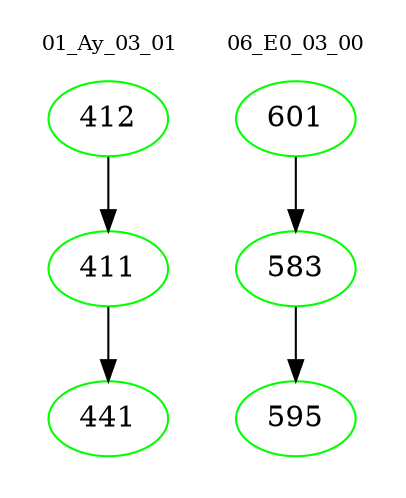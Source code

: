 digraph{
subgraph cluster_0 {
color = white
label = "01_Ay_03_01";
fontsize=10;
T0_412 [label="412", color="green"]
T0_412 -> T0_411 [color="black"]
T0_411 [label="411", color="green"]
T0_411 -> T0_441 [color="black"]
T0_441 [label="441", color="green"]
}
subgraph cluster_1 {
color = white
label = "06_E0_03_00";
fontsize=10;
T1_601 [label="601", color="green"]
T1_601 -> T1_583 [color="black"]
T1_583 [label="583", color="green"]
T1_583 -> T1_595 [color="black"]
T1_595 [label="595", color="green"]
}
}
